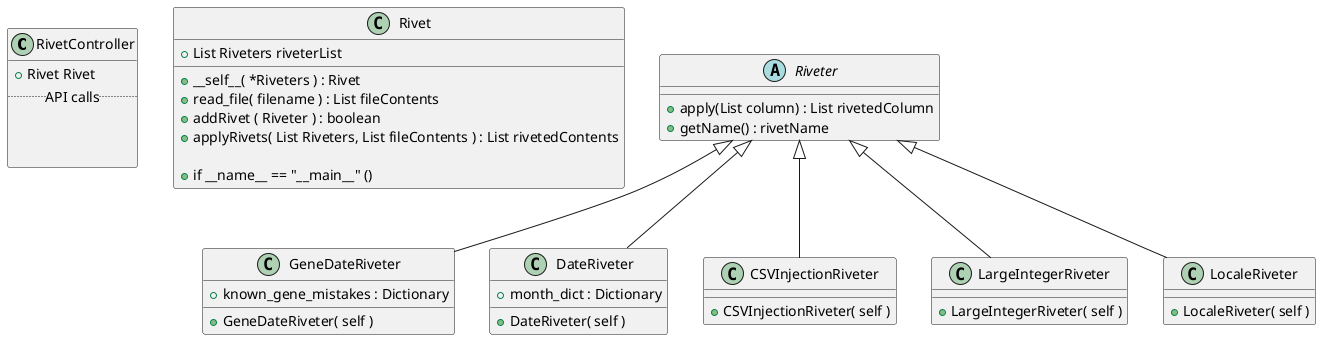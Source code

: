 @startuml Rosie-Rivet

class RivetController {
   + Rivet Rivet
   ..API calls..
   


}

class Rivet {
    + List Riveters riveterList

    + __self__( *Riveters ) : Rivet
    + read_file( filename ) : List fileContents
    + addRivet ( Riveter ) : boolean
    + applyRivets( List Riveters, List fileContents ) : List rivetedContents
    
    + if __name__ == "__main__" ()
}

abstract class Riveter {
    + apply(List column) : List rivetedColumn
    + getName() : rivetName
}

class GeneDateRiveter extends Riveter {
    + known_gene_mistakes : Dictionary
    + GeneDateRiveter( self )
}

class DateRiveter extends Riveter {
    + month_dict : Dictionary
    + DateRiveter( self )
}

class CSVInjectionRiveter extends Riveter {
    + CSVInjectionRiveter( self )
}

class LargeIntegerRiveter extends Riveter {
    + LargeIntegerRiveter( self )
}

class LocaleRiveter extends Riveter {
    + LocaleRiveter( self )
}


@enduml